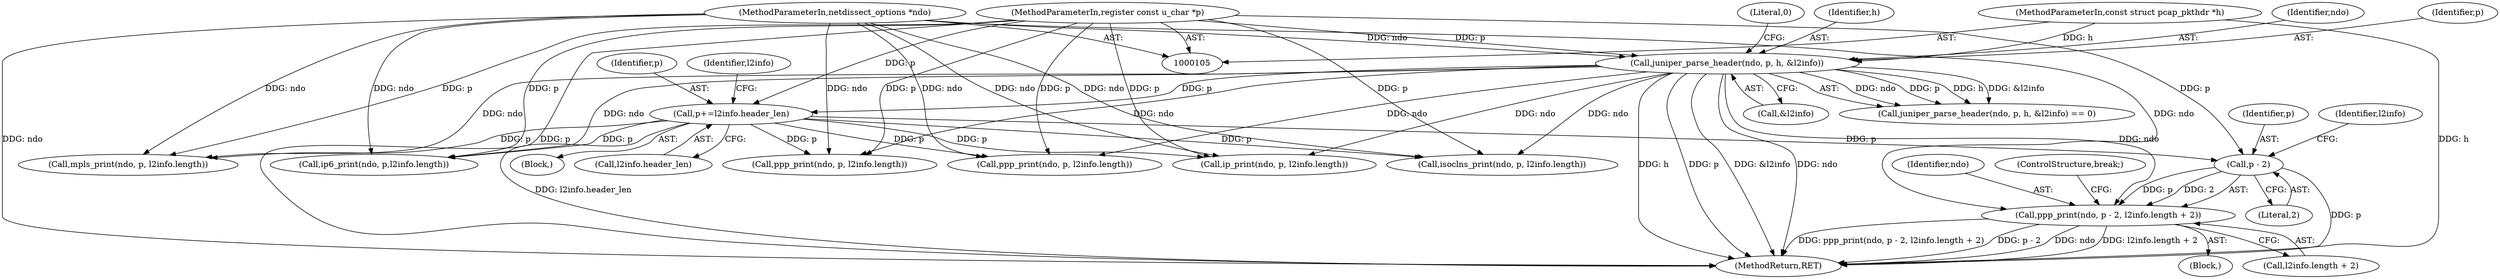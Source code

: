digraph "0_tcpdump_1dcd10aceabbc03bf571ea32b892c522cbe923de_9@pointer" {
"1000242" [label="(Call,ppp_print(ndo, p - 2, l2info.length + 2))"];
"1000118" [label="(Call,juniper_parse_header(ndo, p, h, &l2info))"];
"1000106" [label="(MethodParameterIn,netdissect_options *ndo)"];
"1000108" [label="(MethodParameterIn,register const u_char *p)"];
"1000107" [label="(MethodParameterIn,const struct pcap_pkthdr *h)"];
"1000244" [label="(Call,p - 2)"];
"1000161" [label="(Call,p+=l2info.header_len)"];
"1000118" [label="(Call,juniper_parse_header(ndo, p, h, &l2info))"];
"1000211" [label="(Call,mpls_print(ndo, p, l2info.length))"];
"1000246" [label="(Literal,2)"];
"1000200" [label="(Call,ip6_print(ndo, p,l2info.length))"];
"1000119" [label="(Identifier,ndo)"];
"1000161" [label="(Call,p+=l2info.header_len)"];
"1000254" [label="(Call,ppp_print(ndo, p, l2info.length))"];
"1000243" [label="(Identifier,ndo)"];
"1000163" [label="(Call,l2info.header_len)"];
"1000265" [label="(MethodReturn,RET)"];
"1000245" [label="(Identifier,p)"];
"1000106" [label="(MethodParameterIn,netdissect_options *ndo)"];
"1000244" [label="(Call,p - 2)"];
"1000162" [label="(Identifier,p)"];
"1000120" [label="(Identifier,p)"];
"1000122" [label="(Call,&l2info)"];
"1000247" [label="(Call,l2info.length + 2)"];
"1000189" [label="(Call,ip_print(ndo, p, l2info.length))"];
"1000240" [label="(Block,)"];
"1000117" [label="(Call,juniper_parse_header(ndo, p, h, &l2info) == 0)"];
"1000242" [label="(Call,ppp_print(ndo, p - 2, l2info.length + 2))"];
"1000252" [label="(ControlStructure,break;)"];
"1000168" [label="(Identifier,l2info)"];
"1000124" [label="(Literal,0)"];
"1000222" [label="(Call,isoclns_print(ndo, p, l2info.length))"];
"1000107" [label="(MethodParameterIn,const struct pcap_pkthdr *h)"];
"1000109" [label="(Block,)"];
"1000182" [label="(Call,ppp_print(ndo, p, l2info.length))"];
"1000121" [label="(Identifier,h)"];
"1000108" [label="(MethodParameterIn,register const u_char *p)"];
"1000249" [label="(Identifier,l2info)"];
"1000242" -> "1000240"  [label="AST: "];
"1000242" -> "1000247"  [label="CFG: "];
"1000243" -> "1000242"  [label="AST: "];
"1000244" -> "1000242"  [label="AST: "];
"1000247" -> "1000242"  [label="AST: "];
"1000252" -> "1000242"  [label="CFG: "];
"1000242" -> "1000265"  [label="DDG: ppp_print(ndo, p - 2, l2info.length + 2)"];
"1000242" -> "1000265"  [label="DDG: p - 2"];
"1000242" -> "1000265"  [label="DDG: ndo"];
"1000242" -> "1000265"  [label="DDG: l2info.length + 2"];
"1000118" -> "1000242"  [label="DDG: ndo"];
"1000106" -> "1000242"  [label="DDG: ndo"];
"1000244" -> "1000242"  [label="DDG: p"];
"1000244" -> "1000242"  [label="DDG: 2"];
"1000118" -> "1000117"  [label="AST: "];
"1000118" -> "1000122"  [label="CFG: "];
"1000119" -> "1000118"  [label="AST: "];
"1000120" -> "1000118"  [label="AST: "];
"1000121" -> "1000118"  [label="AST: "];
"1000122" -> "1000118"  [label="AST: "];
"1000124" -> "1000118"  [label="CFG: "];
"1000118" -> "1000265"  [label="DDG: h"];
"1000118" -> "1000265"  [label="DDG: p"];
"1000118" -> "1000265"  [label="DDG: &l2info"];
"1000118" -> "1000265"  [label="DDG: ndo"];
"1000118" -> "1000117"  [label="DDG: ndo"];
"1000118" -> "1000117"  [label="DDG: p"];
"1000118" -> "1000117"  [label="DDG: h"];
"1000118" -> "1000117"  [label="DDG: &l2info"];
"1000106" -> "1000118"  [label="DDG: ndo"];
"1000108" -> "1000118"  [label="DDG: p"];
"1000107" -> "1000118"  [label="DDG: h"];
"1000118" -> "1000161"  [label="DDG: p"];
"1000118" -> "1000182"  [label="DDG: ndo"];
"1000118" -> "1000189"  [label="DDG: ndo"];
"1000118" -> "1000200"  [label="DDG: ndo"];
"1000118" -> "1000211"  [label="DDG: ndo"];
"1000118" -> "1000222"  [label="DDG: ndo"];
"1000118" -> "1000254"  [label="DDG: ndo"];
"1000106" -> "1000105"  [label="AST: "];
"1000106" -> "1000265"  [label="DDG: ndo"];
"1000106" -> "1000182"  [label="DDG: ndo"];
"1000106" -> "1000189"  [label="DDG: ndo"];
"1000106" -> "1000200"  [label="DDG: ndo"];
"1000106" -> "1000211"  [label="DDG: ndo"];
"1000106" -> "1000222"  [label="DDG: ndo"];
"1000106" -> "1000254"  [label="DDG: ndo"];
"1000108" -> "1000105"  [label="AST: "];
"1000108" -> "1000265"  [label="DDG: p"];
"1000108" -> "1000161"  [label="DDG: p"];
"1000108" -> "1000182"  [label="DDG: p"];
"1000108" -> "1000189"  [label="DDG: p"];
"1000108" -> "1000200"  [label="DDG: p"];
"1000108" -> "1000211"  [label="DDG: p"];
"1000108" -> "1000222"  [label="DDG: p"];
"1000108" -> "1000244"  [label="DDG: p"];
"1000108" -> "1000254"  [label="DDG: p"];
"1000107" -> "1000105"  [label="AST: "];
"1000107" -> "1000265"  [label="DDG: h"];
"1000244" -> "1000246"  [label="CFG: "];
"1000245" -> "1000244"  [label="AST: "];
"1000246" -> "1000244"  [label="AST: "];
"1000249" -> "1000244"  [label="CFG: "];
"1000244" -> "1000265"  [label="DDG: p"];
"1000161" -> "1000244"  [label="DDG: p"];
"1000161" -> "1000109"  [label="AST: "];
"1000161" -> "1000163"  [label="CFG: "];
"1000162" -> "1000161"  [label="AST: "];
"1000163" -> "1000161"  [label="AST: "];
"1000168" -> "1000161"  [label="CFG: "];
"1000161" -> "1000265"  [label="DDG: l2info.header_len"];
"1000161" -> "1000182"  [label="DDG: p"];
"1000161" -> "1000189"  [label="DDG: p"];
"1000161" -> "1000200"  [label="DDG: p"];
"1000161" -> "1000211"  [label="DDG: p"];
"1000161" -> "1000222"  [label="DDG: p"];
"1000161" -> "1000254"  [label="DDG: p"];
}
